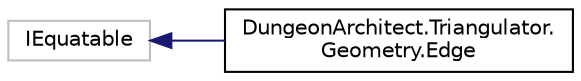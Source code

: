 digraph "Graphical Class Hierarchy"
{
  edge [fontname="Helvetica",fontsize="10",labelfontname="Helvetica",labelfontsize="10"];
  node [fontname="Helvetica",fontsize="10",shape=record];
  rankdir="LR";
  Node1 [label="IEquatable",height=0.2,width=0.4,color="grey75", fillcolor="white", style="filled"];
  Node1 -> Node2 [dir="back",color="midnightblue",fontsize="10",style="solid",fontname="Helvetica"];
  Node2 [label="DungeonArchitect.Triangulator.\lGeometry.Edge",height=0.2,width=0.4,color="black", fillcolor="white", style="filled",URL="$class_dungeon_architect_1_1_triangulator_1_1_geometry_1_1_edge.html",tooltip="Edge made from two point indexes "];
}
